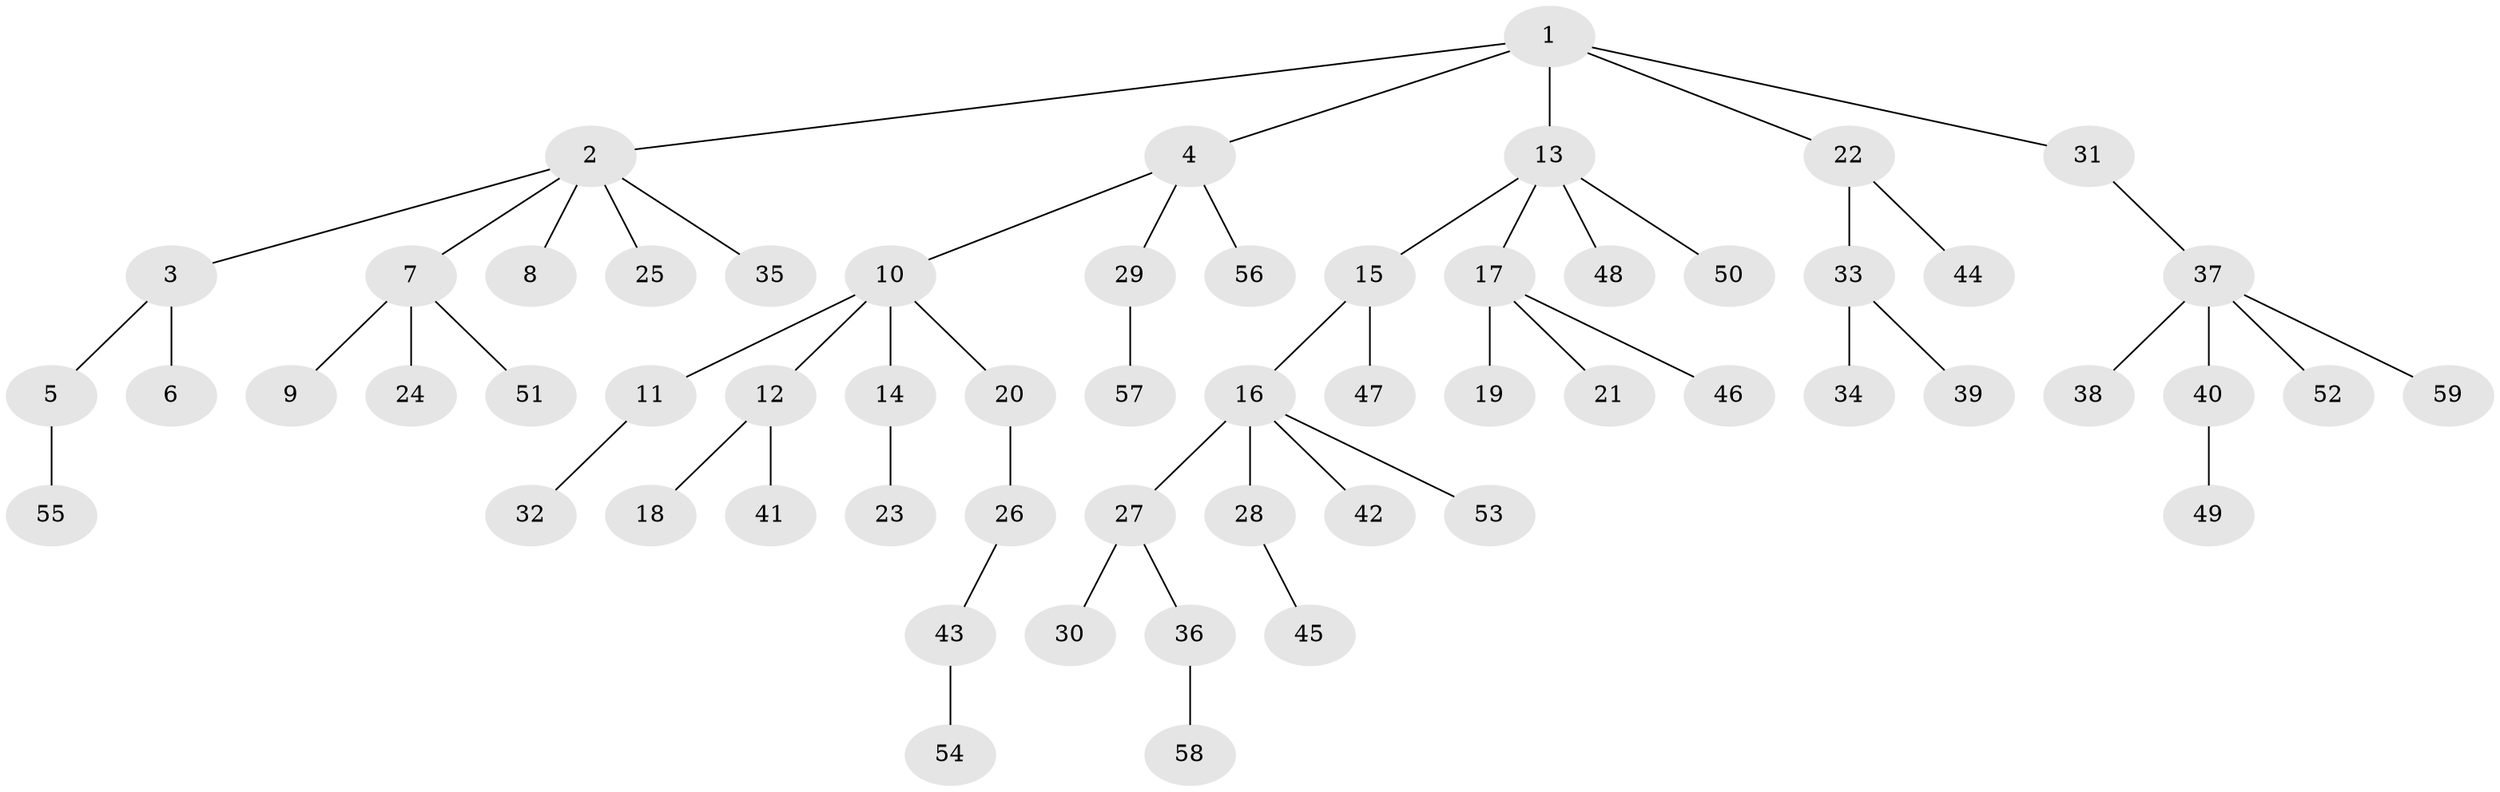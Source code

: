 // coarse degree distribution, {9: 0.024390243902439025, 3: 0.07317073170731707, 7: 0.04878048780487805, 1: 0.6341463414634146, 2: 0.17073170731707318, 4: 0.04878048780487805}
// Generated by graph-tools (version 1.1) at 2025/42/03/06/25 10:42:02]
// undirected, 59 vertices, 58 edges
graph export_dot {
graph [start="1"]
  node [color=gray90,style=filled];
  1;
  2;
  3;
  4;
  5;
  6;
  7;
  8;
  9;
  10;
  11;
  12;
  13;
  14;
  15;
  16;
  17;
  18;
  19;
  20;
  21;
  22;
  23;
  24;
  25;
  26;
  27;
  28;
  29;
  30;
  31;
  32;
  33;
  34;
  35;
  36;
  37;
  38;
  39;
  40;
  41;
  42;
  43;
  44;
  45;
  46;
  47;
  48;
  49;
  50;
  51;
  52;
  53;
  54;
  55;
  56;
  57;
  58;
  59;
  1 -- 2;
  1 -- 4;
  1 -- 13;
  1 -- 22;
  1 -- 31;
  2 -- 3;
  2 -- 7;
  2 -- 8;
  2 -- 25;
  2 -- 35;
  3 -- 5;
  3 -- 6;
  4 -- 10;
  4 -- 29;
  4 -- 56;
  5 -- 55;
  7 -- 9;
  7 -- 24;
  7 -- 51;
  10 -- 11;
  10 -- 12;
  10 -- 14;
  10 -- 20;
  11 -- 32;
  12 -- 18;
  12 -- 41;
  13 -- 15;
  13 -- 17;
  13 -- 48;
  13 -- 50;
  14 -- 23;
  15 -- 16;
  15 -- 47;
  16 -- 27;
  16 -- 28;
  16 -- 42;
  16 -- 53;
  17 -- 19;
  17 -- 21;
  17 -- 46;
  20 -- 26;
  22 -- 33;
  22 -- 44;
  26 -- 43;
  27 -- 30;
  27 -- 36;
  28 -- 45;
  29 -- 57;
  31 -- 37;
  33 -- 34;
  33 -- 39;
  36 -- 58;
  37 -- 38;
  37 -- 40;
  37 -- 52;
  37 -- 59;
  40 -- 49;
  43 -- 54;
}
